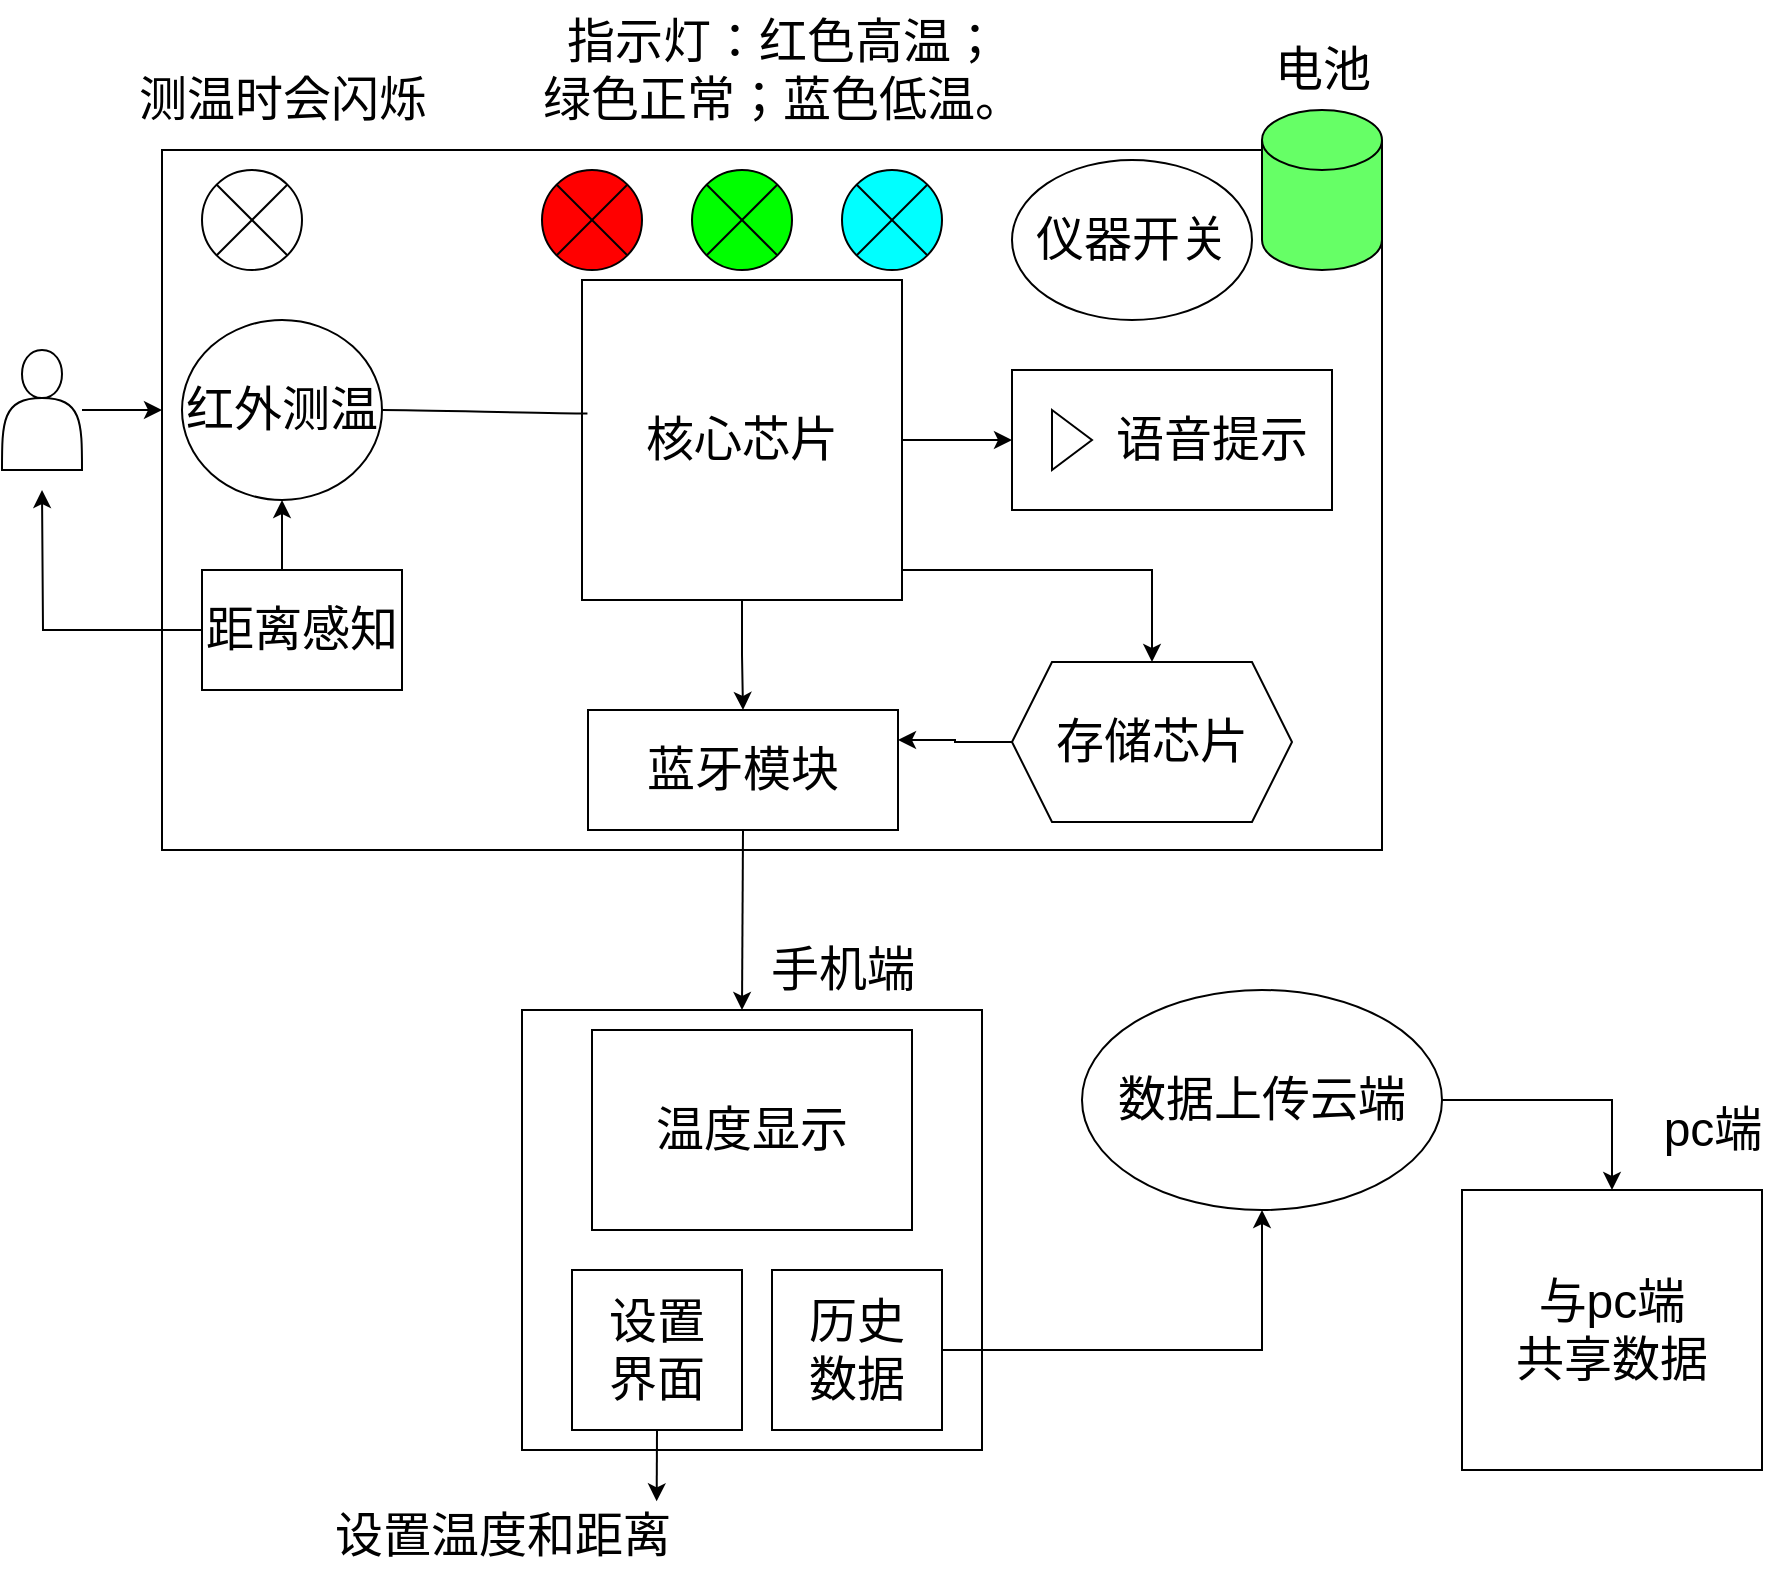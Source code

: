 <mxfile version="24.0.7" type="github">
  <diagram name="Page-1" id="2a216829-ef6e-dabb-86c1-c78162f3ba2b">
    <mxGraphModel dx="2070" dy="962" grid="1" gridSize="10" guides="1" tooltips="1" connect="1" arrows="1" fold="1" page="1" pageScale="1" pageWidth="850" pageHeight="1100" background="none" math="0" shadow="0">
      <root>
        <mxCell id="0" />
        <mxCell id="1" parent="0" />
        <mxCell id="-mKgr95Z99W6VE-P67Nl-3" value="" style="edgeStyle=orthogonalEdgeStyle;rounded=0;orthogonalLoop=1;jettySize=auto;html=1;" edge="1" parent="1" source="-mKgr95Z99W6VE-P67Nl-1" target="-mKgr95Z99W6VE-P67Nl-2">
          <mxGeometry relative="1" as="geometry">
            <Array as="points">
              <mxPoint x="230" y="380" />
              <mxPoint x="230" y="380" />
            </Array>
          </mxGeometry>
        </mxCell>
        <mxCell id="-mKgr95Z99W6VE-P67Nl-1" value="" style="shape=actor;whiteSpace=wrap;html=1;" vertex="1" parent="1">
          <mxGeometry x="120" y="350" width="40" height="60" as="geometry" />
        </mxCell>
        <mxCell id="-mKgr95Z99W6VE-P67Nl-2" value="" style="whiteSpace=wrap;html=1;" vertex="1" parent="1">
          <mxGeometry x="200" y="250" width="610" height="350" as="geometry" />
        </mxCell>
        <mxCell id="-mKgr95Z99W6VE-P67Nl-4" value="&lt;font style=&quot;font-size: 24px;&quot;&gt;红外测温&lt;/font&gt;" style="ellipse;whiteSpace=wrap;html=1;align=center;newEdgeStyle={&quot;edgeStyle&quot;:&quot;entityRelationEdgeStyle&quot;,&quot;startArrow&quot;:&quot;none&quot;,&quot;endArrow&quot;:&quot;none&quot;,&quot;segment&quot;:10,&quot;curved&quot;:1,&quot;sourcePerimeterSpacing&quot;:0,&quot;targetPerimeterSpacing&quot;:0};treeFolding=1;treeMoving=1;" vertex="1" parent="1">
          <mxGeometry x="210" y="335" width="100" height="90" as="geometry" />
        </mxCell>
        <mxCell id="-mKgr95Z99W6VE-P67Nl-6" value="" style="shape=cylinder3;whiteSpace=wrap;html=1;boundedLbl=1;backgroundOutline=1;size=15;fillColor=#66FF66;" vertex="1" parent="1">
          <mxGeometry x="750" y="230" width="60" height="80" as="geometry" />
        </mxCell>
        <mxCell id="-mKgr95Z99W6VE-P67Nl-7" value="&lt;font style=&quot;font-size: 24px;&quot;&gt;电池&lt;/font&gt;" style="text;html=1;align=center;verticalAlign=middle;resizable=0;points=[];autosize=1;strokeColor=none;fillColor=none;" vertex="1" parent="1">
          <mxGeometry x="745" y="190" width="70" height="40" as="geometry" />
        </mxCell>
        <mxCell id="-mKgr95Z99W6VE-P67Nl-8" value="" style="shape=sumEllipse;perimeter=ellipsePerimeter;whiteSpace=wrap;html=1;backgroundOutline=1;" vertex="1" parent="1">
          <mxGeometry x="220" y="260" width="50" height="50" as="geometry" />
        </mxCell>
        <mxCell id="-mKgr95Z99W6VE-P67Nl-9" value="&lt;div&gt;&lt;font style=&quot;font-size: 24px;&quot;&gt;测温时会闪烁&lt;/font&gt;&lt;/div&gt;" style="text;html=1;align=center;verticalAlign=middle;resizable=0;points=[];autosize=1;strokeColor=none;fillColor=none;" vertex="1" parent="1">
          <mxGeometry x="175" y="205" width="170" height="40" as="geometry" />
        </mxCell>
        <mxCell id="-mKgr95Z99W6VE-P67Nl-28" style="edgeStyle=orthogonalEdgeStyle;rounded=0;orthogonalLoop=1;jettySize=auto;html=1;exitX=1;exitY=0.5;exitDx=0;exitDy=0;entryX=0;entryY=0.5;entryDx=0;entryDy=0;" edge="1" parent="1" source="-mKgr95Z99W6VE-P67Nl-11" target="-mKgr95Z99W6VE-P67Nl-26">
          <mxGeometry relative="1" as="geometry" />
        </mxCell>
        <mxCell id="-mKgr95Z99W6VE-P67Nl-38" style="edgeStyle=orthogonalEdgeStyle;rounded=0;orthogonalLoop=1;jettySize=auto;html=1;exitX=0.5;exitY=1;exitDx=0;exitDy=0;entryX=0.5;entryY=0;entryDx=0;entryDy=0;" edge="1" parent="1" source="-mKgr95Z99W6VE-P67Nl-11" target="-mKgr95Z99W6VE-P67Nl-25">
          <mxGeometry relative="1" as="geometry" />
        </mxCell>
        <mxCell id="-mKgr95Z99W6VE-P67Nl-41" style="edgeStyle=orthogonalEdgeStyle;rounded=0;orthogonalLoop=1;jettySize=auto;html=1;exitX=1;exitY=0.75;exitDx=0;exitDy=0;entryX=0.5;entryY=0;entryDx=0;entryDy=0;" edge="1" parent="1" source="-mKgr95Z99W6VE-P67Nl-11" target="-mKgr95Z99W6VE-P67Nl-39">
          <mxGeometry relative="1" as="geometry">
            <Array as="points">
              <mxPoint x="570" y="460" />
              <mxPoint x="695" y="460" />
            </Array>
          </mxGeometry>
        </mxCell>
        <mxCell id="-mKgr95Z99W6VE-P67Nl-11" value="&lt;font style=&quot;font-size: 24px;&quot;&gt;核心芯片&lt;/font&gt;" style="whiteSpace=wrap;html=1;aspect=fixed;" vertex="1" parent="1">
          <mxGeometry x="410" y="315" width="160" height="160" as="geometry" />
        </mxCell>
        <mxCell id="-mKgr95Z99W6VE-P67Nl-36" style="edgeStyle=orthogonalEdgeStyle;rounded=0;orthogonalLoop=1;jettySize=auto;html=1;exitX=0;exitY=0.5;exitDx=0;exitDy=0;" edge="1" parent="1" source="-mKgr95Z99W6VE-P67Nl-12">
          <mxGeometry relative="1" as="geometry">
            <mxPoint x="140" y="420" as="targetPoint" />
          </mxGeometry>
        </mxCell>
        <mxCell id="-mKgr95Z99W6VE-P67Nl-37" style="edgeStyle=orthogonalEdgeStyle;rounded=0;orthogonalLoop=1;jettySize=auto;html=1;exitX=0.5;exitY=0;exitDx=0;exitDy=0;entryX=0.5;entryY=1;entryDx=0;entryDy=0;" edge="1" parent="1" source="-mKgr95Z99W6VE-P67Nl-12" target="-mKgr95Z99W6VE-P67Nl-4">
          <mxGeometry relative="1" as="geometry" />
        </mxCell>
        <mxCell id="-mKgr95Z99W6VE-P67Nl-12" value="&lt;font style=&quot;font-size: 24px;&quot;&gt;距离感知&lt;/font&gt;" style="rounded=0;whiteSpace=wrap;html=1;" vertex="1" parent="1">
          <mxGeometry x="220" y="460" width="100" height="60" as="geometry" />
        </mxCell>
        <mxCell id="-mKgr95Z99W6VE-P67Nl-13" value="" style="shape=sumEllipse;perimeter=ellipsePerimeter;whiteSpace=wrap;html=1;backgroundOutline=1;strokeColor=#000000;shadow=0;fillColor=#FF0000;" vertex="1" parent="1">
          <mxGeometry x="390" y="260" width="50" height="50" as="geometry" />
        </mxCell>
        <mxCell id="-mKgr95Z99W6VE-P67Nl-15" value="" style="shape=sumEllipse;perimeter=ellipsePerimeter;whiteSpace=wrap;html=1;backgroundOutline=1;strokeColor=#000000;fillColor=#00FF00;" vertex="1" parent="1">
          <mxGeometry x="465" y="260" width="50" height="50" as="geometry" />
        </mxCell>
        <mxCell id="-mKgr95Z99W6VE-P67Nl-16" value="" style="shape=sumEllipse;perimeter=ellipsePerimeter;whiteSpace=wrap;html=1;backgroundOutline=1;strokeColor=#000000;fillColor=#00FFFF;" vertex="1" parent="1">
          <mxGeometry x="540" y="260" width="50" height="50" as="geometry" />
        </mxCell>
        <mxCell id="-mKgr95Z99W6VE-P67Nl-18" value="&lt;font style=&quot;font-size: 24px;&quot;&gt;指示灯：&lt;/font&gt;&lt;span style=&quot;font-size: 24px; background-color: initial;&quot;&gt;红色高温；&lt;/span&gt;&lt;div&gt;&lt;div&gt;&lt;font style=&quot;font-size: 24px;&quot;&gt;绿色正常；&lt;/font&gt;&lt;span style=&quot;font-size: 24px; background-color: initial;&quot;&gt;蓝色低温。&lt;/span&gt;&lt;/div&gt;&lt;/div&gt;" style="text;html=1;align=center;verticalAlign=middle;resizable=0;points=[];autosize=1;strokeColor=none;fillColor=none;" vertex="1" parent="1">
          <mxGeometry x="380" y="175" width="260" height="70" as="geometry" />
        </mxCell>
        <mxCell id="-mKgr95Z99W6VE-P67Nl-19" value="&lt;font style=&quot;font-size: 24px;&quot;&gt;仪器开关&lt;/font&gt;" style="ellipse;whiteSpace=wrap;html=1;" vertex="1" parent="1">
          <mxGeometry x="625" y="255" width="120" height="80" as="geometry" />
        </mxCell>
        <mxCell id="-mKgr95Z99W6VE-P67Nl-22" style="edgeStyle=entityRelationEdgeStyle;rounded=0;orthogonalLoop=1;jettySize=auto;html=1;startArrow=none;endArrow=none;segment=10;curved=1;sourcePerimeterSpacing=0;targetPerimeterSpacing=0;exitX=1;exitY=0.5;exitDx=0;exitDy=0;entryX=0.017;entryY=0.417;entryDx=0;entryDy=0;entryPerimeter=0;" edge="1" parent="1" source="-mKgr95Z99W6VE-P67Nl-4" target="-mKgr95Z99W6VE-P67Nl-11">
          <mxGeometry relative="1" as="geometry" />
        </mxCell>
        <mxCell id="-mKgr95Z99W6VE-P67Nl-43" style="edgeStyle=orthogonalEdgeStyle;rounded=0;orthogonalLoop=1;jettySize=auto;html=1;exitX=0.5;exitY=1;exitDx=0;exitDy=0;" edge="1" parent="1" source="-mKgr95Z99W6VE-P67Nl-25">
          <mxGeometry relative="1" as="geometry">
            <mxPoint x="490" y="680" as="targetPoint" />
          </mxGeometry>
        </mxCell>
        <mxCell id="-mKgr95Z99W6VE-P67Nl-25" value="&lt;font style=&quot;font-size: 24px;&quot;&gt;蓝牙模块&lt;/font&gt;" style="rounded=0;whiteSpace=wrap;html=1;" vertex="1" parent="1">
          <mxGeometry x="413" y="530" width="155" height="60" as="geometry" />
        </mxCell>
        <mxCell id="-mKgr95Z99W6VE-P67Nl-26" value="&lt;font style=&quot;font-size: 24px;&quot;&gt;&amp;nbsp; &amp;nbsp; &amp;nbsp; 语音提示&lt;/font&gt;" style="html=1;whiteSpace=wrap;container=1;recursiveResize=0;collapsible=0;" vertex="1" parent="1">
          <mxGeometry x="625" y="360" width="160" height="70" as="geometry" />
        </mxCell>
        <mxCell id="-mKgr95Z99W6VE-P67Nl-27" value="" style="triangle;html=1;whiteSpace=wrap;" vertex="1" parent="-mKgr95Z99W6VE-P67Nl-26">
          <mxGeometry x="20" y="20" width="20" height="30" as="geometry" />
        </mxCell>
        <mxCell id="-mKgr95Z99W6VE-P67Nl-42" style="edgeStyle=orthogonalEdgeStyle;rounded=0;orthogonalLoop=1;jettySize=auto;html=1;exitX=0;exitY=0.5;exitDx=0;exitDy=0;entryX=1;entryY=0.25;entryDx=0;entryDy=0;" edge="1" parent="1" source="-mKgr95Z99W6VE-P67Nl-39" target="-mKgr95Z99W6VE-P67Nl-25">
          <mxGeometry relative="1" as="geometry" />
        </mxCell>
        <mxCell id="-mKgr95Z99W6VE-P67Nl-39" value="&lt;font style=&quot;font-size: 24px;&quot;&gt;存储芯片&lt;/font&gt;" style="shape=hexagon;perimeter=hexagonPerimeter2;whiteSpace=wrap;html=1;fixedSize=1;" vertex="1" parent="1">
          <mxGeometry x="625" y="506" width="140" height="80" as="geometry" />
        </mxCell>
        <mxCell id="-mKgr95Z99W6VE-P67Nl-44" value="" style="rounded=0;whiteSpace=wrap;html=1;" vertex="1" parent="1">
          <mxGeometry x="380" y="680" width="230" height="220" as="geometry" />
        </mxCell>
        <mxCell id="-mKgr95Z99W6VE-P67Nl-46" value="&lt;font style=&quot;font-size: 24px;&quot;&gt;手机端&lt;/font&gt;" style="text;html=1;align=center;verticalAlign=middle;resizable=0;points=[];autosize=1;strokeColor=none;fillColor=none;" vertex="1" parent="1">
          <mxGeometry x="490" y="640" width="100" height="40" as="geometry" />
        </mxCell>
        <mxCell id="-mKgr95Z99W6VE-P67Nl-47" value="&lt;font style=&quot;font-size: 24px;&quot;&gt;温度显示&lt;/font&gt;" style="rounded=0;whiteSpace=wrap;html=1;" vertex="1" parent="1">
          <mxGeometry x="415" y="690" width="160" height="100" as="geometry" />
        </mxCell>
        <mxCell id="-mKgr95Z99W6VE-P67Nl-55" style="edgeStyle=orthogonalEdgeStyle;rounded=0;orthogonalLoop=1;jettySize=auto;html=1;exitX=1;exitY=0.5;exitDx=0;exitDy=0;entryX=0.5;entryY=1;entryDx=0;entryDy=0;" edge="1" parent="1" source="-mKgr95Z99W6VE-P67Nl-49" target="-mKgr95Z99W6VE-P67Nl-54">
          <mxGeometry relative="1" as="geometry" />
        </mxCell>
        <mxCell id="-mKgr95Z99W6VE-P67Nl-49" value="&lt;font style=&quot;font-size: 24px;&quot;&gt;历史&lt;/font&gt;&lt;div&gt;&lt;font style=&quot;font-size: 24px;&quot;&gt;数据&lt;/font&gt;&lt;/div&gt;" style="rounded=0;whiteSpace=wrap;html=1;" vertex="1" parent="1">
          <mxGeometry x="505" y="810" width="85" height="80" as="geometry" />
        </mxCell>
        <mxCell id="-mKgr95Z99W6VE-P67Nl-50" value="&lt;span style=&quot;font-size: 24px;&quot;&gt;设置&lt;/span&gt;&lt;div&gt;&lt;span style=&quot;font-size: 24px;&quot;&gt;界面&lt;/span&gt;&lt;/div&gt;" style="rounded=0;whiteSpace=wrap;html=1;" vertex="1" parent="1">
          <mxGeometry x="405" y="810" width="85" height="80" as="geometry" />
        </mxCell>
        <mxCell id="-mKgr95Z99W6VE-P67Nl-52" value="&lt;font style=&quot;font-size: 24px;&quot;&gt;设置温度和距离&lt;/font&gt;" style="text;html=1;align=center;verticalAlign=middle;resizable=0;points=[];autosize=1;strokeColor=none;fillColor=none;" vertex="1" parent="1">
          <mxGeometry x="275" y="923" width="190" height="40" as="geometry" />
        </mxCell>
        <mxCell id="-mKgr95Z99W6VE-P67Nl-53" style="edgeStyle=orthogonalEdgeStyle;rounded=0;orthogonalLoop=1;jettySize=auto;html=1;exitX=0.5;exitY=1;exitDx=0;exitDy=0;entryX=0.907;entryY=0.067;entryDx=0;entryDy=0;entryPerimeter=0;" edge="1" parent="1" source="-mKgr95Z99W6VE-P67Nl-50" target="-mKgr95Z99W6VE-P67Nl-52">
          <mxGeometry relative="1" as="geometry" />
        </mxCell>
        <mxCell id="-mKgr95Z99W6VE-P67Nl-58" style="edgeStyle=orthogonalEdgeStyle;rounded=0;orthogonalLoop=1;jettySize=auto;html=1;exitX=1;exitY=0.5;exitDx=0;exitDy=0;entryX=0.5;entryY=0;entryDx=0;entryDy=0;" edge="1" parent="1" source="-mKgr95Z99W6VE-P67Nl-54" target="-mKgr95Z99W6VE-P67Nl-56">
          <mxGeometry relative="1" as="geometry" />
        </mxCell>
        <mxCell id="-mKgr95Z99W6VE-P67Nl-54" value="&lt;font style=&quot;font-size: 24px;&quot;&gt;数据上传云端&lt;/font&gt;" style="ellipse;whiteSpace=wrap;html=1;" vertex="1" parent="1">
          <mxGeometry x="660" y="670" width="180" height="110" as="geometry" />
        </mxCell>
        <mxCell id="-mKgr95Z99W6VE-P67Nl-56" value="&lt;font style=&quot;font-size: 24px;&quot;&gt;与pc端&lt;/font&gt;&lt;div&gt;&lt;font style=&quot;font-size: 24px;&quot;&gt;共享数据&lt;/font&gt;&lt;/div&gt;" style="whiteSpace=wrap;html=1;" vertex="1" parent="1">
          <mxGeometry x="850" y="770" width="150" height="140" as="geometry" />
        </mxCell>
        <mxCell id="-mKgr95Z99W6VE-P67Nl-59" value="&lt;font style=&quot;font-size: 24px;&quot;&gt;pc端&lt;/font&gt;" style="text;html=1;align=center;verticalAlign=middle;resizable=0;points=[];autosize=1;strokeColor=none;fillColor=none;" vertex="1" parent="1">
          <mxGeometry x="940" y="720" width="70" height="40" as="geometry" />
        </mxCell>
      </root>
    </mxGraphModel>
  </diagram>
</mxfile>

